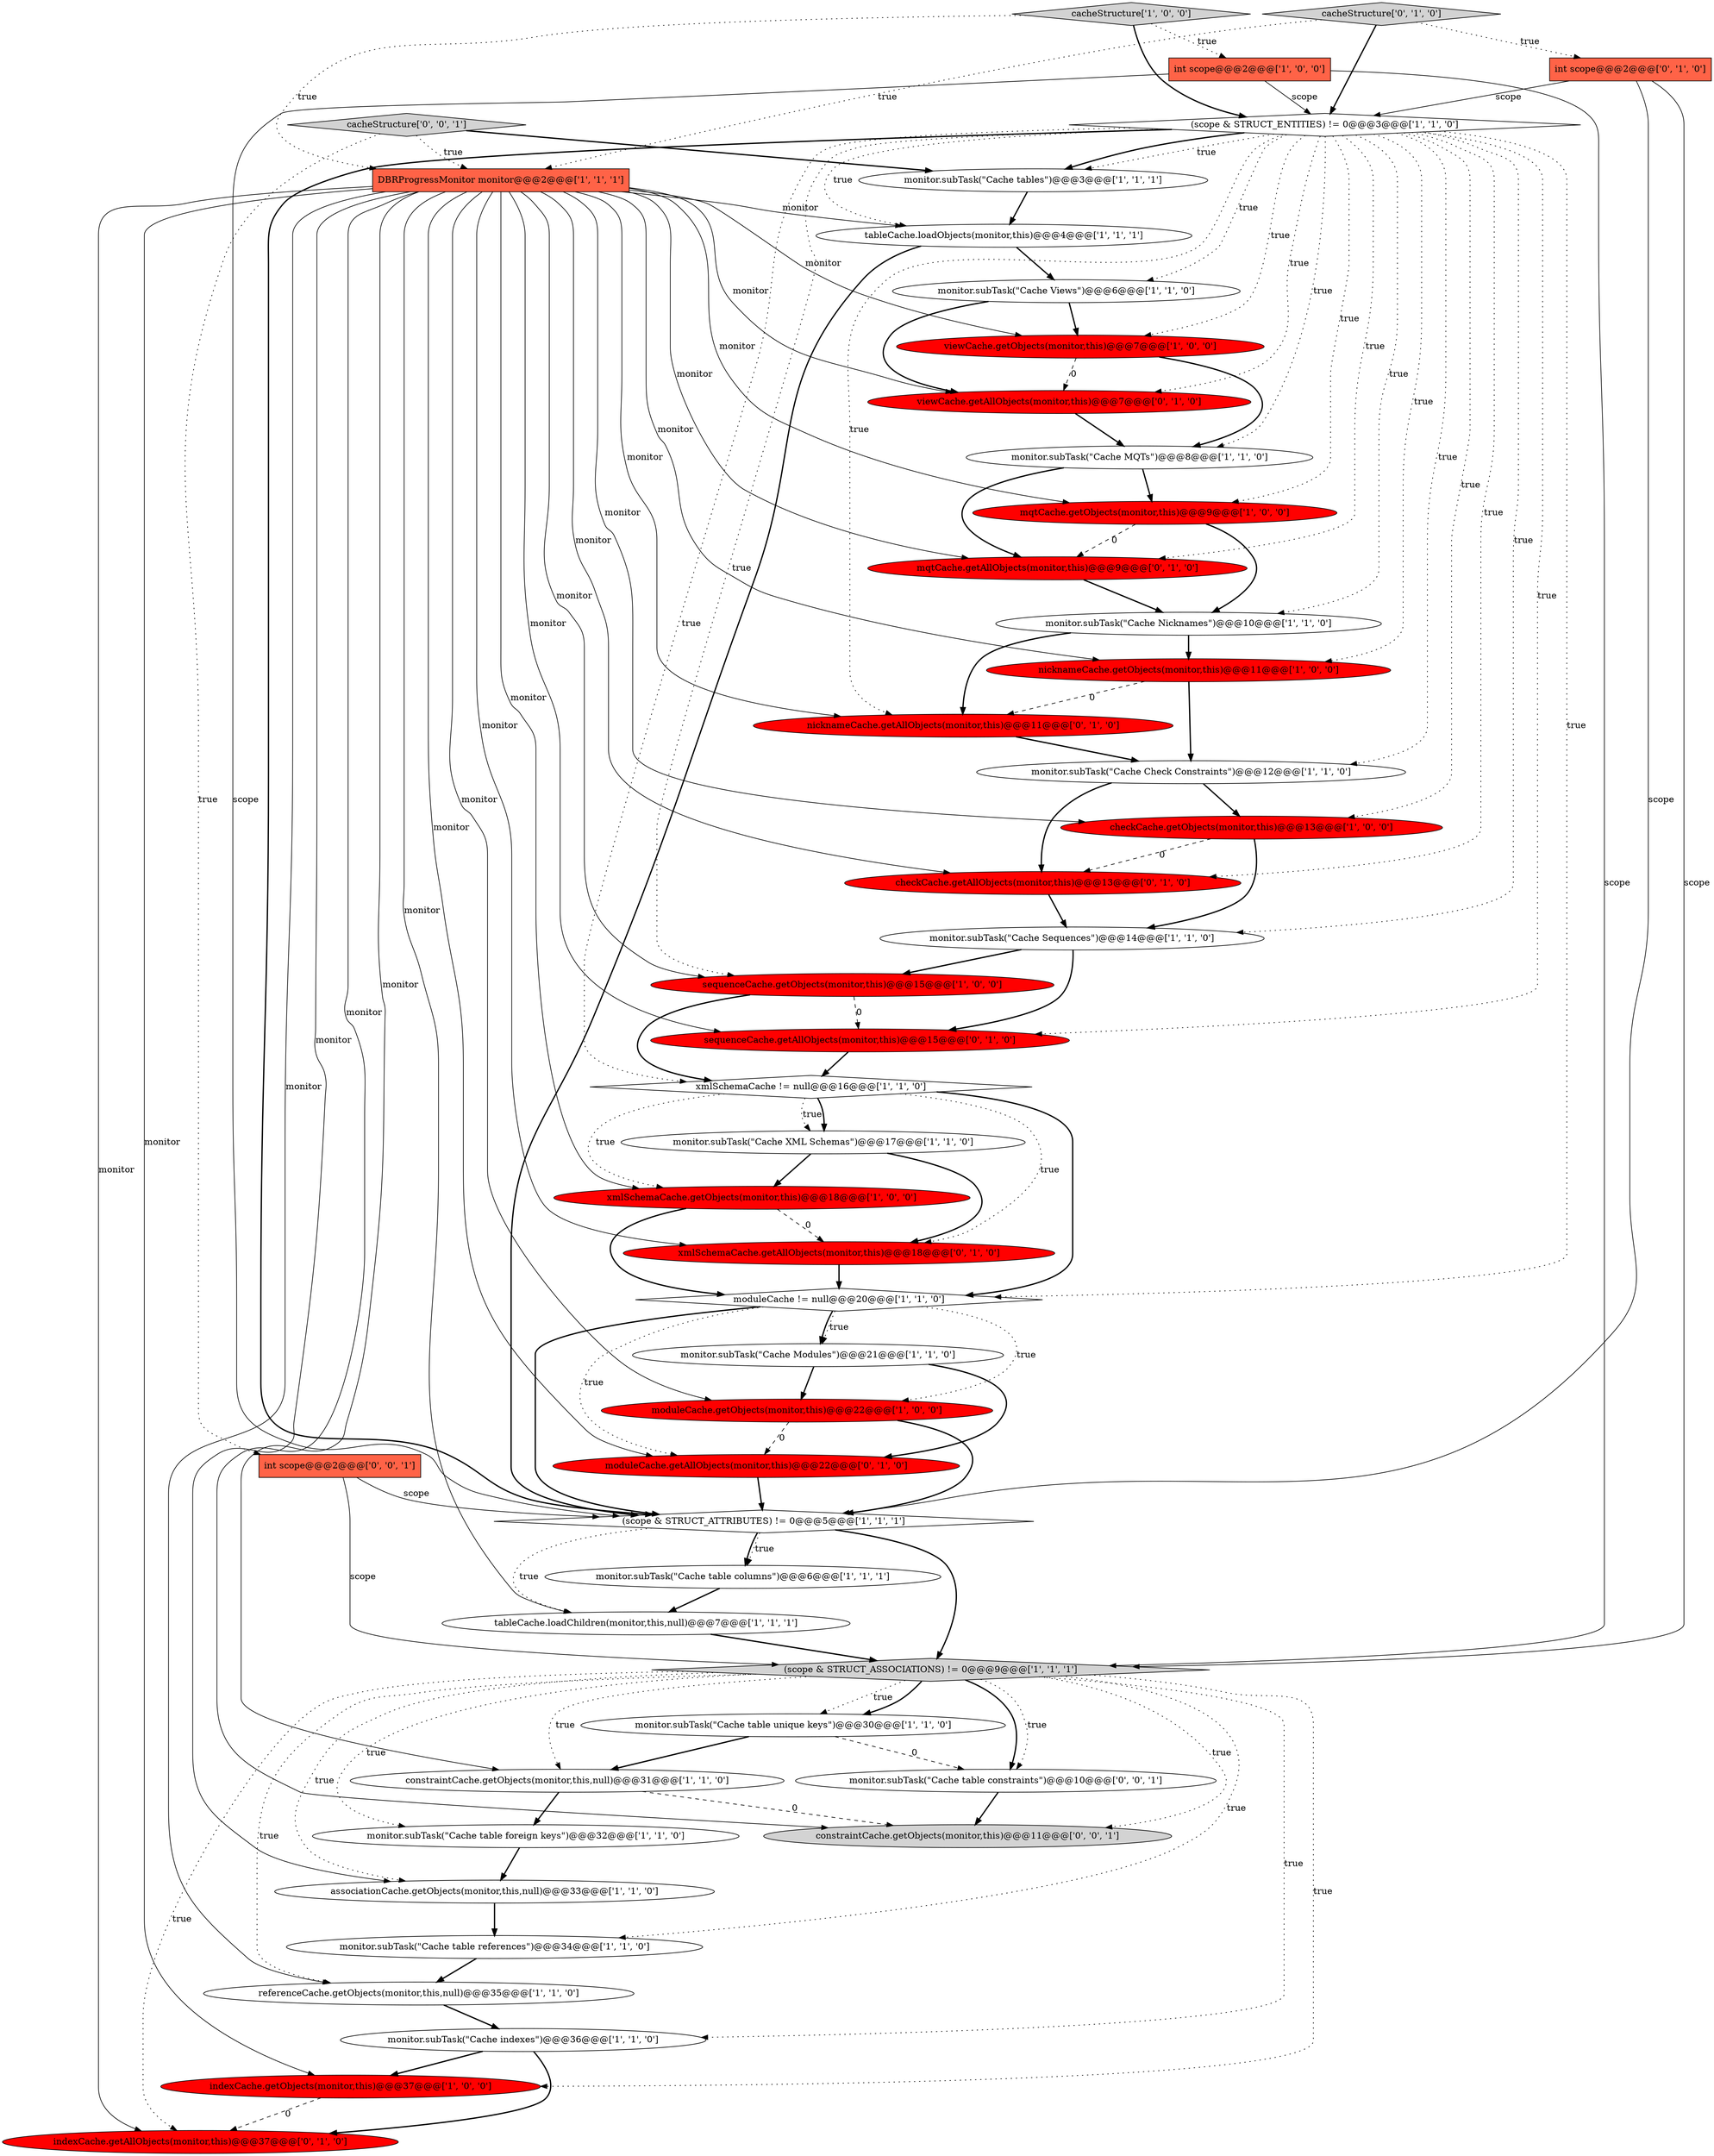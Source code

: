 digraph {
47 [style = filled, label = "monitor.subTask(\"Cache table constraints\")@@@10@@@['0', '0', '1']", fillcolor = white, shape = ellipse image = "AAA0AAABBB3BBB"];
28 [style = filled, label = "monitor.subTask(\"Cache Check Constraints\")@@@12@@@['1', '1', '0']", fillcolor = white, shape = ellipse image = "AAA0AAABBB1BBB"];
2 [style = filled, label = "int scope@@@2@@@['1', '0', '0']", fillcolor = tomato, shape = box image = "AAA0AAABBB1BBB"];
44 [style = filled, label = "cacheStructure['0', '0', '1']", fillcolor = lightgray, shape = diamond image = "AAA0AAABBB3BBB"];
20 [style = filled, label = "xmlSchemaCache != null@@@16@@@['1', '1', '0']", fillcolor = white, shape = diamond image = "AAA0AAABBB1BBB"];
38 [style = filled, label = "viewCache.getAllObjects(monitor,this)@@@7@@@['0', '1', '0']", fillcolor = red, shape = ellipse image = "AAA1AAABBB2BBB"];
34 [style = filled, label = "xmlSchemaCache.getAllObjects(monitor,this)@@@18@@@['0', '1', '0']", fillcolor = red, shape = ellipse image = "AAA1AAABBB2BBB"];
31 [style = filled, label = "(scope & STRUCT_ASSOCIATIONS) != 0@@@9@@@['1', '1', '1']", fillcolor = lightgray, shape = diamond image = "AAA0AAABBB1BBB"];
40 [style = filled, label = "int scope@@@2@@@['0', '1', '0']", fillcolor = tomato, shape = box image = "AAA0AAABBB2BBB"];
27 [style = filled, label = "(scope & STRUCT_ENTITIES) != 0@@@3@@@['1', '1', '0']", fillcolor = white, shape = diamond image = "AAA0AAABBB1BBB"];
17 [style = filled, label = "constraintCache.getObjects(monitor,this,null)@@@31@@@['1', '1', '0']", fillcolor = white, shape = ellipse image = "AAA0AAABBB1BBB"];
22 [style = filled, label = "(scope & STRUCT_ATTRIBUTES) != 0@@@5@@@['1', '1', '1']", fillcolor = white, shape = diamond image = "AAA0AAABBB1BBB"];
3 [style = filled, label = "monitor.subTask(\"Cache MQTs\")@@@8@@@['1', '1', '0']", fillcolor = white, shape = ellipse image = "AAA0AAABBB1BBB"];
37 [style = filled, label = "moduleCache.getAllObjects(monitor,this)@@@22@@@['0', '1', '0']", fillcolor = red, shape = ellipse image = "AAA1AAABBB2BBB"];
21 [style = filled, label = "monitor.subTask(\"Cache XML Schemas\")@@@17@@@['1', '1', '0']", fillcolor = white, shape = ellipse image = "AAA0AAABBB1BBB"];
9 [style = filled, label = "moduleCache.getObjects(monitor,this)@@@22@@@['1', '0', '0']", fillcolor = red, shape = ellipse image = "AAA1AAABBB1BBB"];
32 [style = filled, label = "mqtCache.getObjects(monitor,this)@@@9@@@['1', '0', '0']", fillcolor = red, shape = ellipse image = "AAA1AAABBB1BBB"];
4 [style = filled, label = "cacheStructure['1', '0', '0']", fillcolor = lightgray, shape = diamond image = "AAA0AAABBB1BBB"];
11 [style = filled, label = "associationCache.getObjects(monitor,this,null)@@@33@@@['1', '1', '0']", fillcolor = white, shape = ellipse image = "AAA0AAABBB1BBB"];
12 [style = filled, label = "xmlSchemaCache.getObjects(monitor,this)@@@18@@@['1', '0', '0']", fillcolor = red, shape = ellipse image = "AAA1AAABBB1BBB"];
29 [style = filled, label = "tableCache.loadObjects(monitor,this)@@@4@@@['1', '1', '1']", fillcolor = white, shape = ellipse image = "AAA0AAABBB1BBB"];
43 [style = filled, label = "checkCache.getAllObjects(monitor,this)@@@13@@@['0', '1', '0']", fillcolor = red, shape = ellipse image = "AAA1AAABBB2BBB"];
16 [style = filled, label = "monitor.subTask(\"Cache Views\")@@@6@@@['1', '1', '0']", fillcolor = white, shape = ellipse image = "AAA0AAABBB1BBB"];
26 [style = filled, label = "referenceCache.getObjects(monitor,this,null)@@@35@@@['1', '1', '0']", fillcolor = white, shape = ellipse image = "AAA0AAABBB1BBB"];
18 [style = filled, label = "monitor.subTask(\"Cache table foreign keys\")@@@32@@@['1', '1', '0']", fillcolor = white, shape = ellipse image = "AAA0AAABBB1BBB"];
36 [style = filled, label = "indexCache.getAllObjects(monitor,this)@@@37@@@['0', '1', '0']", fillcolor = red, shape = ellipse image = "AAA1AAABBB2BBB"];
33 [style = filled, label = "monitor.subTask(\"Cache table columns\")@@@6@@@['1', '1', '1']", fillcolor = white, shape = ellipse image = "AAA0AAABBB1BBB"];
25 [style = filled, label = "monitor.subTask(\"Cache Nicknames\")@@@10@@@['1', '1', '0']", fillcolor = white, shape = ellipse image = "AAA0AAABBB1BBB"];
14 [style = filled, label = "monitor.subTask(\"Cache table unique keys\")@@@30@@@['1', '1', '0']", fillcolor = white, shape = ellipse image = "AAA0AAABBB1BBB"];
46 [style = filled, label = "constraintCache.getObjects(monitor,this)@@@11@@@['0', '0', '1']", fillcolor = lightgray, shape = ellipse image = "AAA0AAABBB3BBB"];
6 [style = filled, label = "checkCache.getObjects(monitor,this)@@@13@@@['1', '0', '0']", fillcolor = red, shape = ellipse image = "AAA1AAABBB1BBB"];
8 [style = filled, label = "viewCache.getObjects(monitor,this)@@@7@@@['1', '0', '0']", fillcolor = red, shape = ellipse image = "AAA1AAABBB1BBB"];
13 [style = filled, label = "indexCache.getObjects(monitor,this)@@@37@@@['1', '0', '0']", fillcolor = red, shape = ellipse image = "AAA1AAABBB1BBB"];
24 [style = filled, label = "monitor.subTask(\"Cache tables\")@@@3@@@['1', '1', '1']", fillcolor = white, shape = ellipse image = "AAA0AAABBB1BBB"];
0 [style = filled, label = "nicknameCache.getObjects(monitor,this)@@@11@@@['1', '0', '0']", fillcolor = red, shape = ellipse image = "AAA1AAABBB1BBB"];
39 [style = filled, label = "nicknameCache.getAllObjects(monitor,this)@@@11@@@['0', '1', '0']", fillcolor = red, shape = ellipse image = "AAA1AAABBB2BBB"];
19 [style = filled, label = "sequenceCache.getObjects(monitor,this)@@@15@@@['1', '0', '0']", fillcolor = red, shape = ellipse image = "AAA1AAABBB1BBB"];
10 [style = filled, label = "DBRProgressMonitor monitor@@@2@@@['1', '1', '1']", fillcolor = tomato, shape = box image = "AAA0AAABBB1BBB"];
45 [style = filled, label = "int scope@@@2@@@['0', '0', '1']", fillcolor = tomato, shape = box image = "AAA0AAABBB3BBB"];
1 [style = filled, label = "monitor.subTask(\"Cache table references\")@@@34@@@['1', '1', '0']", fillcolor = white, shape = ellipse image = "AAA0AAABBB1BBB"];
5 [style = filled, label = "monitor.subTask(\"Cache indexes\")@@@36@@@['1', '1', '0']", fillcolor = white, shape = ellipse image = "AAA0AAABBB1BBB"];
30 [style = filled, label = "monitor.subTask(\"Cache Sequences\")@@@14@@@['1', '1', '0']", fillcolor = white, shape = ellipse image = "AAA0AAABBB1BBB"];
41 [style = filled, label = "mqtCache.getAllObjects(monitor,this)@@@9@@@['0', '1', '0']", fillcolor = red, shape = ellipse image = "AAA1AAABBB2BBB"];
7 [style = filled, label = "tableCache.loadChildren(monitor,this,null)@@@7@@@['1', '1', '1']", fillcolor = white, shape = ellipse image = "AAA0AAABBB1BBB"];
23 [style = filled, label = "monitor.subTask(\"Cache Modules\")@@@21@@@['1', '1', '0']", fillcolor = white, shape = ellipse image = "AAA0AAABBB1BBB"];
42 [style = filled, label = "sequenceCache.getAllObjects(monitor,this)@@@15@@@['0', '1', '0']", fillcolor = red, shape = ellipse image = "AAA1AAABBB2BBB"];
35 [style = filled, label = "cacheStructure['0', '1', '0']", fillcolor = lightgray, shape = diamond image = "AAA0AAABBB2BBB"];
15 [style = filled, label = "moduleCache != null@@@20@@@['1', '1', '0']", fillcolor = white, shape = diamond image = "AAA0AAABBB1BBB"];
27->32 [style = dotted, label="true"];
28->6 [style = bold, label=""];
35->10 [style = dotted, label="true"];
34->15 [style = bold, label=""];
14->17 [style = bold, label=""];
44->10 [style = dotted, label="true"];
7->31 [style = bold, label=""];
27->15 [style = dotted, label="true"];
10->19 [style = solid, label="monitor"];
27->19 [style = dotted, label="true"];
10->11 [style = solid, label="monitor"];
10->8 [style = solid, label="monitor"];
15->9 [style = dotted, label="true"];
28->43 [style = bold, label=""];
10->42 [style = solid, label="monitor"];
40->27 [style = solid, label="scope"];
17->46 [style = dashed, label="0"];
32->25 [style = bold, label=""];
2->31 [style = solid, label="scope"];
20->15 [style = bold, label=""];
5->36 [style = bold, label=""];
20->34 [style = dotted, label="true"];
33->7 [style = bold, label=""];
31->14 [style = bold, label=""];
10->38 [style = solid, label="monitor"];
22->33 [style = bold, label=""];
27->25 [style = dotted, label="true"];
19->20 [style = bold, label=""];
10->26 [style = solid, label="monitor"];
30->42 [style = bold, label=""];
22->7 [style = dotted, label="true"];
18->11 [style = bold, label=""];
14->47 [style = dashed, label="0"];
31->5 [style = dotted, label="true"];
22->33 [style = dotted, label="true"];
27->41 [style = dotted, label="true"];
32->41 [style = dashed, label="0"];
27->24 [style = dotted, label="true"];
27->8 [style = dotted, label="true"];
31->11 [style = dotted, label="true"];
10->34 [style = solid, label="monitor"];
40->22 [style = solid, label="scope"];
27->22 [style = bold, label=""];
31->14 [style = dotted, label="true"];
9->37 [style = dashed, label="0"];
10->39 [style = solid, label="monitor"];
30->19 [style = bold, label=""];
10->32 [style = solid, label="monitor"];
2->22 [style = solid, label="scope"];
23->37 [style = bold, label=""];
27->29 [style = dotted, label="true"];
8->38 [style = dashed, label="0"];
27->20 [style = dotted, label="true"];
31->17 [style = dotted, label="true"];
31->46 [style = dotted, label="true"];
31->47 [style = bold, label=""];
27->42 [style = dotted, label="true"];
12->34 [style = dashed, label="0"];
29->16 [style = bold, label=""];
4->2 [style = dotted, label="true"];
45->22 [style = solid, label="scope"];
44->45 [style = dotted, label="true"];
10->37 [style = solid, label="monitor"];
25->0 [style = bold, label=""];
9->22 [style = bold, label=""];
35->40 [style = dotted, label="true"];
31->47 [style = dotted, label="true"];
27->39 [style = dotted, label="true"];
25->39 [style = bold, label=""];
16->8 [style = bold, label=""];
4->10 [style = dotted, label="true"];
8->3 [style = bold, label=""];
21->34 [style = bold, label=""];
27->38 [style = dotted, label="true"];
10->9 [style = solid, label="monitor"];
31->18 [style = dotted, label="true"];
38->3 [style = bold, label=""];
15->22 [style = bold, label=""];
21->12 [style = bold, label=""];
37->22 [style = bold, label=""];
45->31 [style = solid, label="scope"];
31->1 [style = dotted, label="true"];
5->13 [style = bold, label=""];
3->41 [style = bold, label=""];
10->43 [style = solid, label="monitor"];
15->37 [style = dotted, label="true"];
27->24 [style = bold, label=""];
31->13 [style = dotted, label="true"];
15->23 [style = dotted, label="true"];
44->24 [style = bold, label=""];
10->0 [style = solid, label="monitor"];
10->6 [style = solid, label="monitor"];
19->42 [style = dashed, label="0"];
2->27 [style = solid, label="scope"];
27->16 [style = dotted, label="true"];
10->46 [style = solid, label="monitor"];
15->23 [style = bold, label=""];
35->27 [style = bold, label=""];
27->43 [style = dotted, label="true"];
16->38 [style = bold, label=""];
13->36 [style = dashed, label="0"];
40->31 [style = solid, label="scope"];
11->1 [style = bold, label=""];
26->5 [style = bold, label=""];
6->43 [style = dashed, label="0"];
10->7 [style = solid, label="monitor"];
42->20 [style = bold, label=""];
10->13 [style = solid, label="monitor"];
12->15 [style = bold, label=""];
22->31 [style = bold, label=""];
47->46 [style = bold, label=""];
24->29 [style = bold, label=""];
20->21 [style = dotted, label="true"];
0->39 [style = dashed, label="0"];
1->26 [style = bold, label=""];
10->29 [style = solid, label="monitor"];
10->36 [style = solid, label="monitor"];
39->28 [style = bold, label=""];
43->30 [style = bold, label=""];
27->3 [style = dotted, label="true"];
20->21 [style = bold, label=""];
27->28 [style = dotted, label="true"];
27->30 [style = dotted, label="true"];
10->41 [style = solid, label="monitor"];
27->0 [style = dotted, label="true"];
31->26 [style = dotted, label="true"];
4->27 [style = bold, label=""];
10->17 [style = solid, label="monitor"];
10->12 [style = solid, label="monitor"];
20->12 [style = dotted, label="true"];
41->25 [style = bold, label=""];
27->6 [style = dotted, label="true"];
29->22 [style = bold, label=""];
3->32 [style = bold, label=""];
23->9 [style = bold, label=""];
31->36 [style = dotted, label="true"];
17->18 [style = bold, label=""];
0->28 [style = bold, label=""];
6->30 [style = bold, label=""];
}
